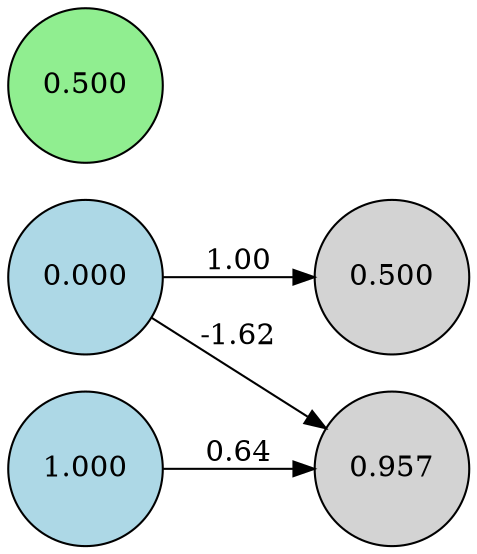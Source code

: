 digraph neat {
  rankdir=LR;
  node [shape=circle];
  node0 [label="0.000", style=filled, fillcolor=lightblue];
  node1 [label="1.000", style=filled, fillcolor=lightblue];
  node118 [label="0.500", style=filled, fillcolor=lightgreen];
  node169 [label="0.957", style=filled, fillcolor=lightgray];
  node263 [label="0.500", style=filled, fillcolor=lightgray];
  node0 -> node169 [label="-1.62"];
  node1 -> node169 [label="0.64"];
  node0 -> node263 [label="1.00"];
}

